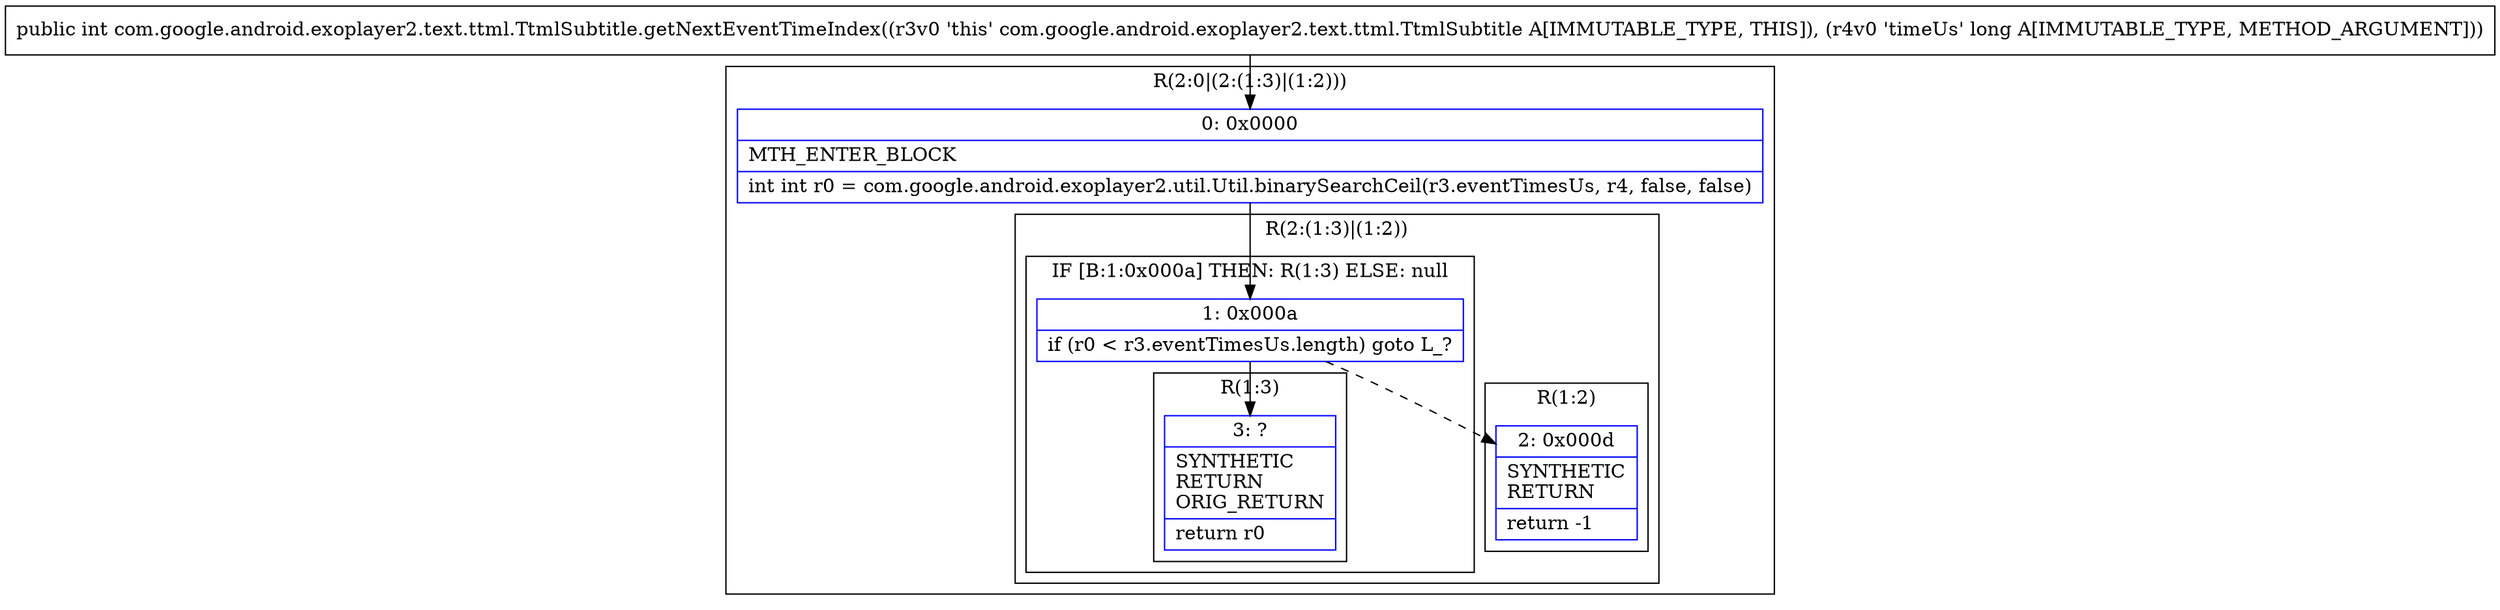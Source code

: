 digraph "CFG forcom.google.android.exoplayer2.text.ttml.TtmlSubtitle.getNextEventTimeIndex(J)I" {
subgraph cluster_Region_1360285717 {
label = "R(2:0|(2:(1:3)|(1:2)))";
node [shape=record,color=blue];
Node_0 [shape=record,label="{0\:\ 0x0000|MTH_ENTER_BLOCK\l|int int r0 = com.google.android.exoplayer2.util.Util.binarySearchCeil(r3.eventTimesUs, r4, false, false)\l}"];
subgraph cluster_Region_462509654 {
label = "R(2:(1:3)|(1:2))";
node [shape=record,color=blue];
subgraph cluster_IfRegion_1825249359 {
label = "IF [B:1:0x000a] THEN: R(1:3) ELSE: null";
node [shape=record,color=blue];
Node_1 [shape=record,label="{1\:\ 0x000a|if (r0 \< r3.eventTimesUs.length) goto L_?\l}"];
subgraph cluster_Region_1125712997 {
label = "R(1:3)";
node [shape=record,color=blue];
Node_3 [shape=record,label="{3\:\ ?|SYNTHETIC\lRETURN\lORIG_RETURN\l|return r0\l}"];
}
}
subgraph cluster_Region_2091443834 {
label = "R(1:2)";
node [shape=record,color=blue];
Node_2 [shape=record,label="{2\:\ 0x000d|SYNTHETIC\lRETURN\l|return \-1\l}"];
}
}
}
MethodNode[shape=record,label="{public int com.google.android.exoplayer2.text.ttml.TtmlSubtitle.getNextEventTimeIndex((r3v0 'this' com.google.android.exoplayer2.text.ttml.TtmlSubtitle A[IMMUTABLE_TYPE, THIS]), (r4v0 'timeUs' long A[IMMUTABLE_TYPE, METHOD_ARGUMENT])) }"];
MethodNode -> Node_0;
Node_0 -> Node_1;
Node_1 -> Node_2[style=dashed];
Node_1 -> Node_3;
}

